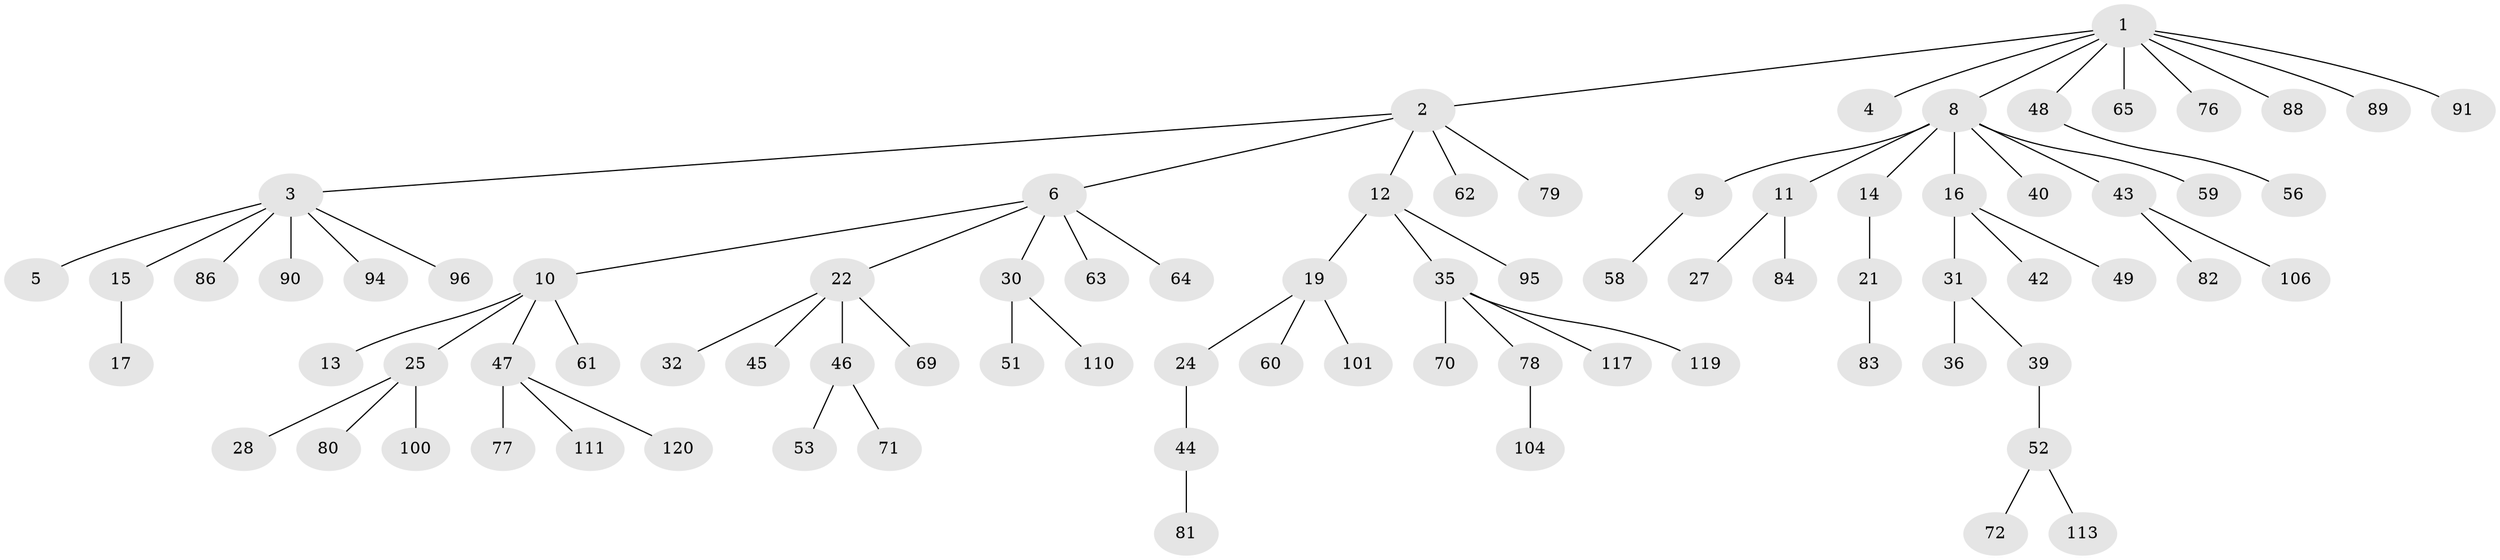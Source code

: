 // Generated by graph-tools (version 1.1) at 2025/52/02/27/25 19:52:10]
// undirected, 81 vertices, 80 edges
graph export_dot {
graph [start="1"]
  node [color=gray90,style=filled];
  1 [super="+23"];
  2 [super="+7"];
  3 [super="+18"];
  4;
  5 [super="+26"];
  6 [super="+93"];
  8 [super="+75"];
  9 [super="+41"];
  10 [super="+33"];
  11 [super="+74"];
  12 [super="+55"];
  13 [super="+20"];
  14 [super="+38"];
  15 [super="+112"];
  16 [super="+57"];
  17;
  19 [super="+99"];
  21 [super="+37"];
  22 [super="+29"];
  24 [super="+103"];
  25 [super="+50"];
  27;
  28;
  30 [super="+34"];
  31 [super="+98"];
  32;
  35 [super="+68"];
  36;
  39;
  40;
  42;
  43 [super="+67"];
  44;
  45;
  46;
  47 [super="+115"];
  48 [super="+87"];
  49;
  51 [super="+54"];
  52 [super="+105"];
  53;
  56;
  58;
  59;
  60;
  61;
  62 [super="+66"];
  63;
  64;
  65;
  69;
  70 [super="+92"];
  71 [super="+107"];
  72 [super="+73"];
  76;
  77 [super="+108"];
  78;
  79 [super="+85"];
  80;
  81;
  82;
  83;
  84 [super="+102"];
  86;
  88;
  89 [super="+116"];
  90 [super="+118"];
  91 [super="+109"];
  94 [super="+114"];
  95;
  96 [super="+97"];
  100;
  101;
  104;
  106;
  110;
  111;
  113;
  117;
  119;
  120;
  1 -- 2;
  1 -- 4;
  1 -- 8;
  1 -- 48;
  1 -- 76;
  1 -- 91;
  1 -- 88;
  1 -- 65;
  1 -- 89;
  2 -- 3;
  2 -- 6;
  2 -- 12;
  2 -- 79;
  2 -- 62;
  3 -- 5;
  3 -- 15;
  3 -- 86;
  3 -- 90;
  3 -- 96;
  3 -- 94;
  6 -- 10;
  6 -- 22;
  6 -- 30;
  6 -- 63;
  6 -- 64;
  8 -- 9;
  8 -- 11;
  8 -- 14;
  8 -- 16;
  8 -- 40;
  8 -- 43;
  8 -- 59;
  9 -- 58;
  10 -- 13;
  10 -- 25;
  10 -- 47;
  10 -- 61;
  11 -- 27;
  11 -- 84;
  12 -- 19;
  12 -- 35;
  12 -- 95;
  14 -- 21;
  15 -- 17;
  16 -- 31;
  16 -- 42;
  16 -- 49;
  19 -- 24;
  19 -- 60;
  19 -- 101;
  21 -- 83;
  22 -- 46;
  22 -- 32;
  22 -- 45;
  22 -- 69;
  24 -- 44;
  25 -- 28;
  25 -- 100;
  25 -- 80;
  30 -- 110;
  30 -- 51;
  31 -- 36;
  31 -- 39;
  35 -- 117;
  35 -- 70;
  35 -- 78;
  35 -- 119;
  39 -- 52;
  43 -- 106;
  43 -- 82;
  44 -- 81;
  46 -- 53;
  46 -- 71;
  47 -- 77;
  47 -- 111;
  47 -- 120;
  48 -- 56;
  52 -- 72;
  52 -- 113;
  78 -- 104;
}
